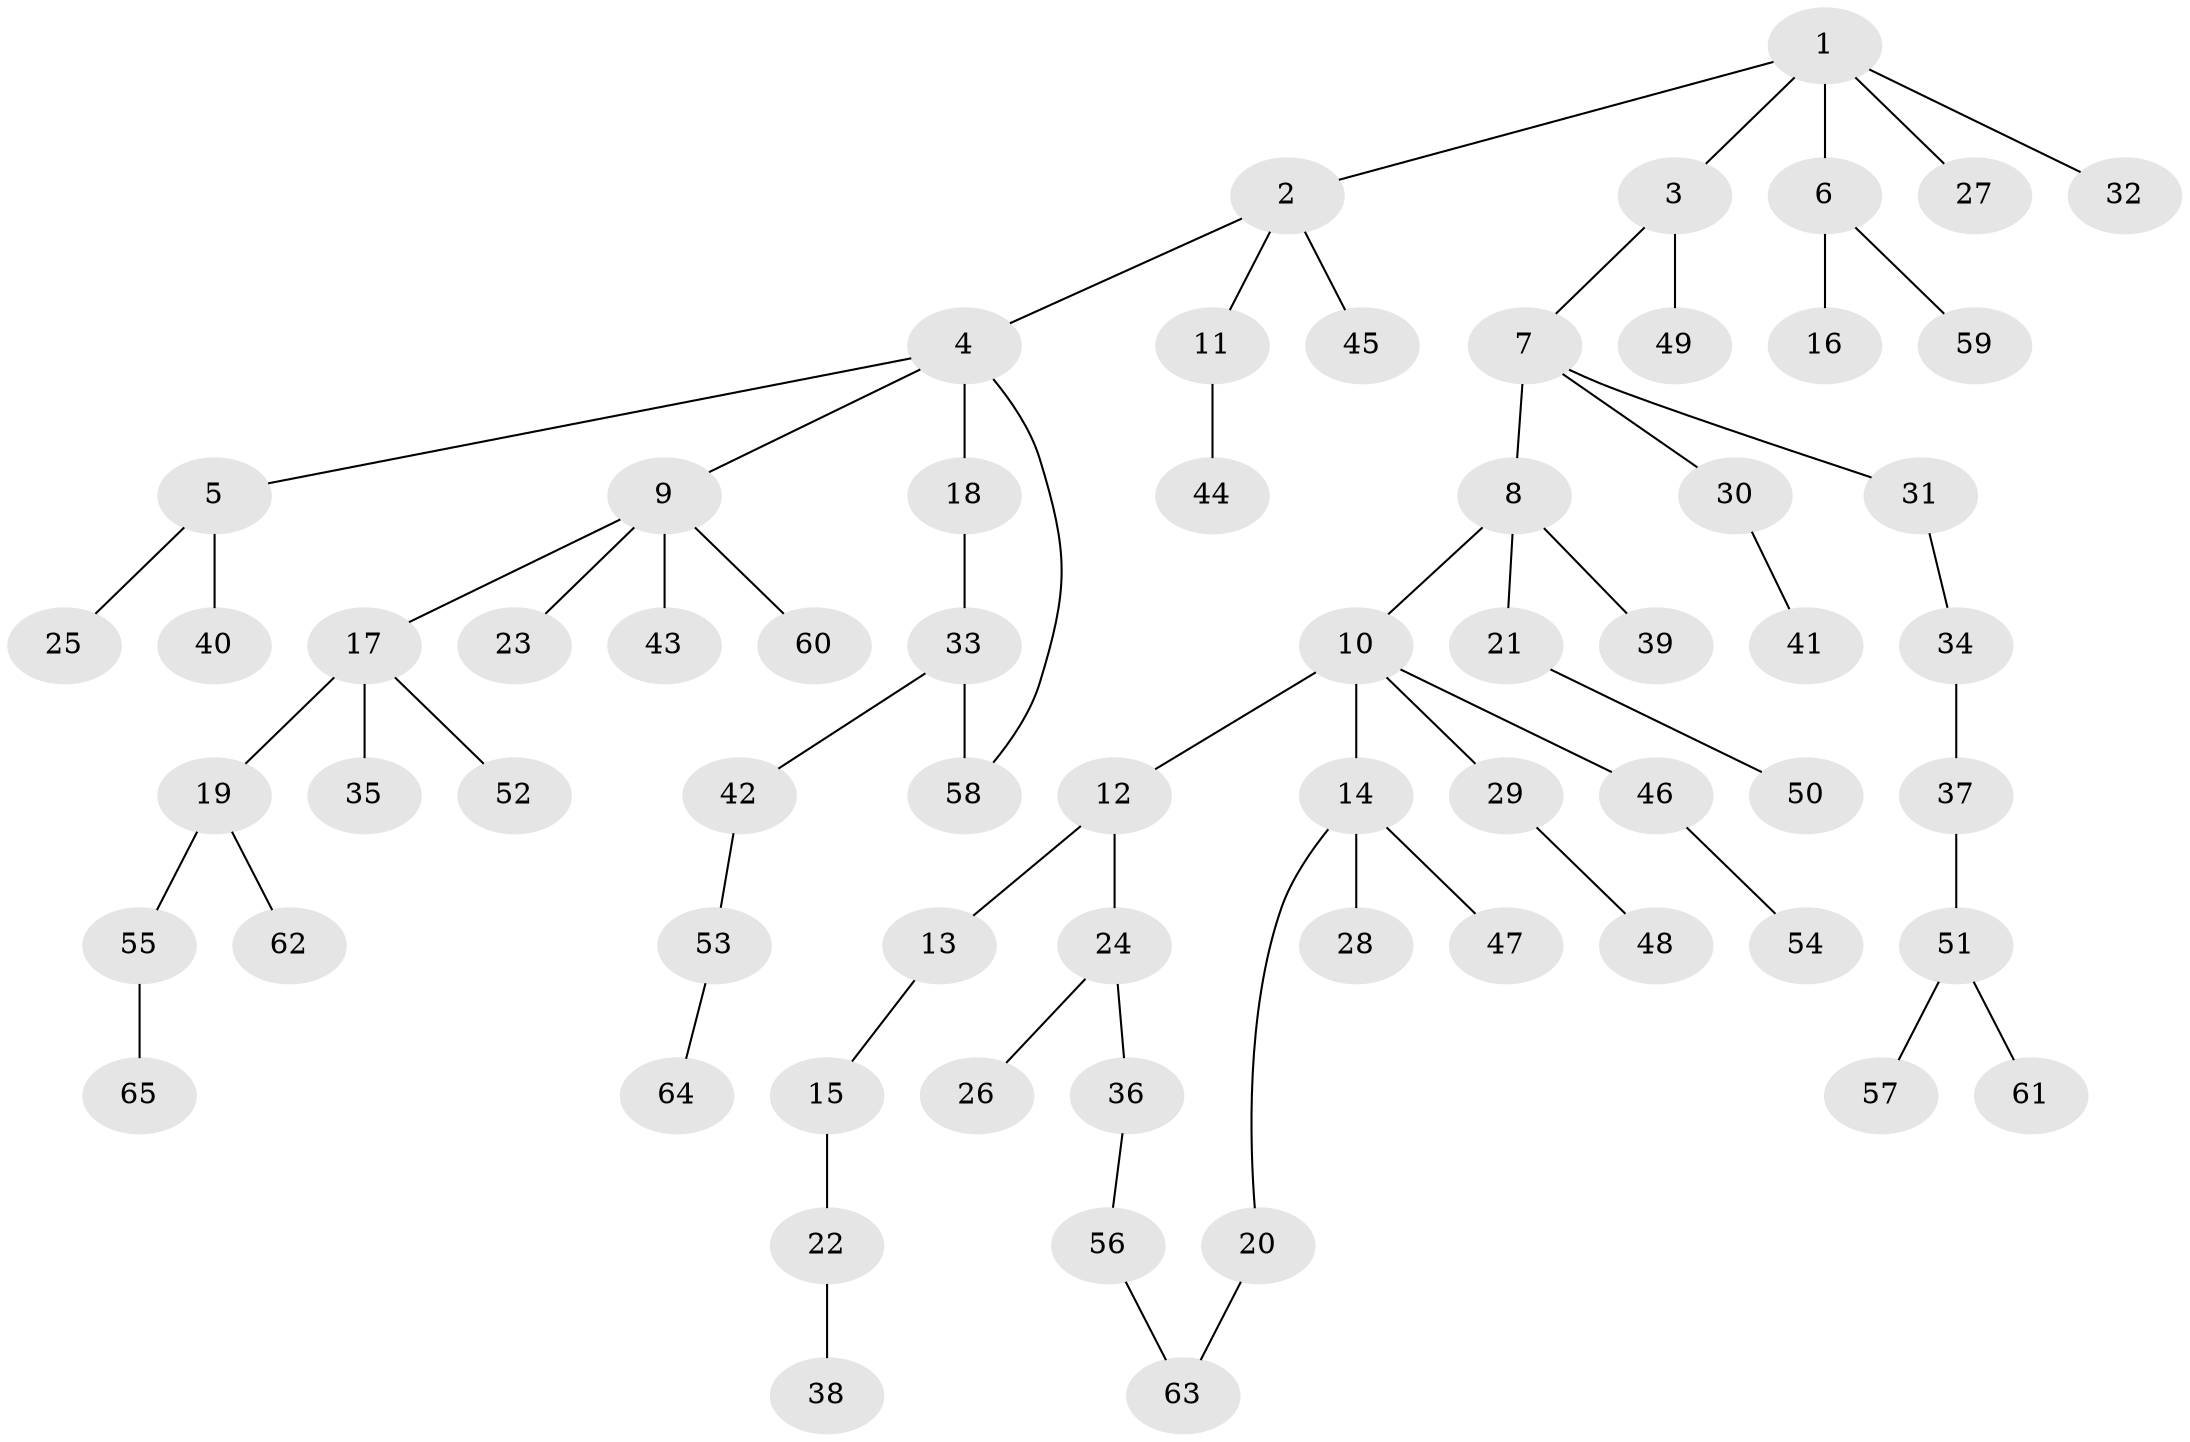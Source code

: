 // Generated by graph-tools (version 1.1) at 2025/00/03/09/25 03:00:59]
// undirected, 65 vertices, 66 edges
graph export_dot {
graph [start="1"]
  node [color=gray90,style=filled];
  1;
  2;
  3;
  4;
  5;
  6;
  7;
  8;
  9;
  10;
  11;
  12;
  13;
  14;
  15;
  16;
  17;
  18;
  19;
  20;
  21;
  22;
  23;
  24;
  25;
  26;
  27;
  28;
  29;
  30;
  31;
  32;
  33;
  34;
  35;
  36;
  37;
  38;
  39;
  40;
  41;
  42;
  43;
  44;
  45;
  46;
  47;
  48;
  49;
  50;
  51;
  52;
  53;
  54;
  55;
  56;
  57;
  58;
  59;
  60;
  61;
  62;
  63;
  64;
  65;
  1 -- 2;
  1 -- 3;
  1 -- 6;
  1 -- 27;
  1 -- 32;
  2 -- 4;
  2 -- 11;
  2 -- 45;
  3 -- 7;
  3 -- 49;
  4 -- 5;
  4 -- 9;
  4 -- 18;
  4 -- 58;
  5 -- 25;
  5 -- 40;
  6 -- 16;
  6 -- 59;
  7 -- 8;
  7 -- 30;
  7 -- 31;
  8 -- 10;
  8 -- 21;
  8 -- 39;
  9 -- 17;
  9 -- 23;
  9 -- 43;
  9 -- 60;
  10 -- 12;
  10 -- 14;
  10 -- 29;
  10 -- 46;
  11 -- 44;
  12 -- 13;
  12 -- 24;
  13 -- 15;
  14 -- 20;
  14 -- 28;
  14 -- 47;
  15 -- 22;
  17 -- 19;
  17 -- 35;
  17 -- 52;
  18 -- 33;
  19 -- 55;
  19 -- 62;
  20 -- 63;
  21 -- 50;
  22 -- 38;
  24 -- 26;
  24 -- 36;
  29 -- 48;
  30 -- 41;
  31 -- 34;
  33 -- 42;
  33 -- 58;
  34 -- 37;
  36 -- 56;
  37 -- 51;
  42 -- 53;
  46 -- 54;
  51 -- 57;
  51 -- 61;
  53 -- 64;
  55 -- 65;
  56 -- 63;
}
